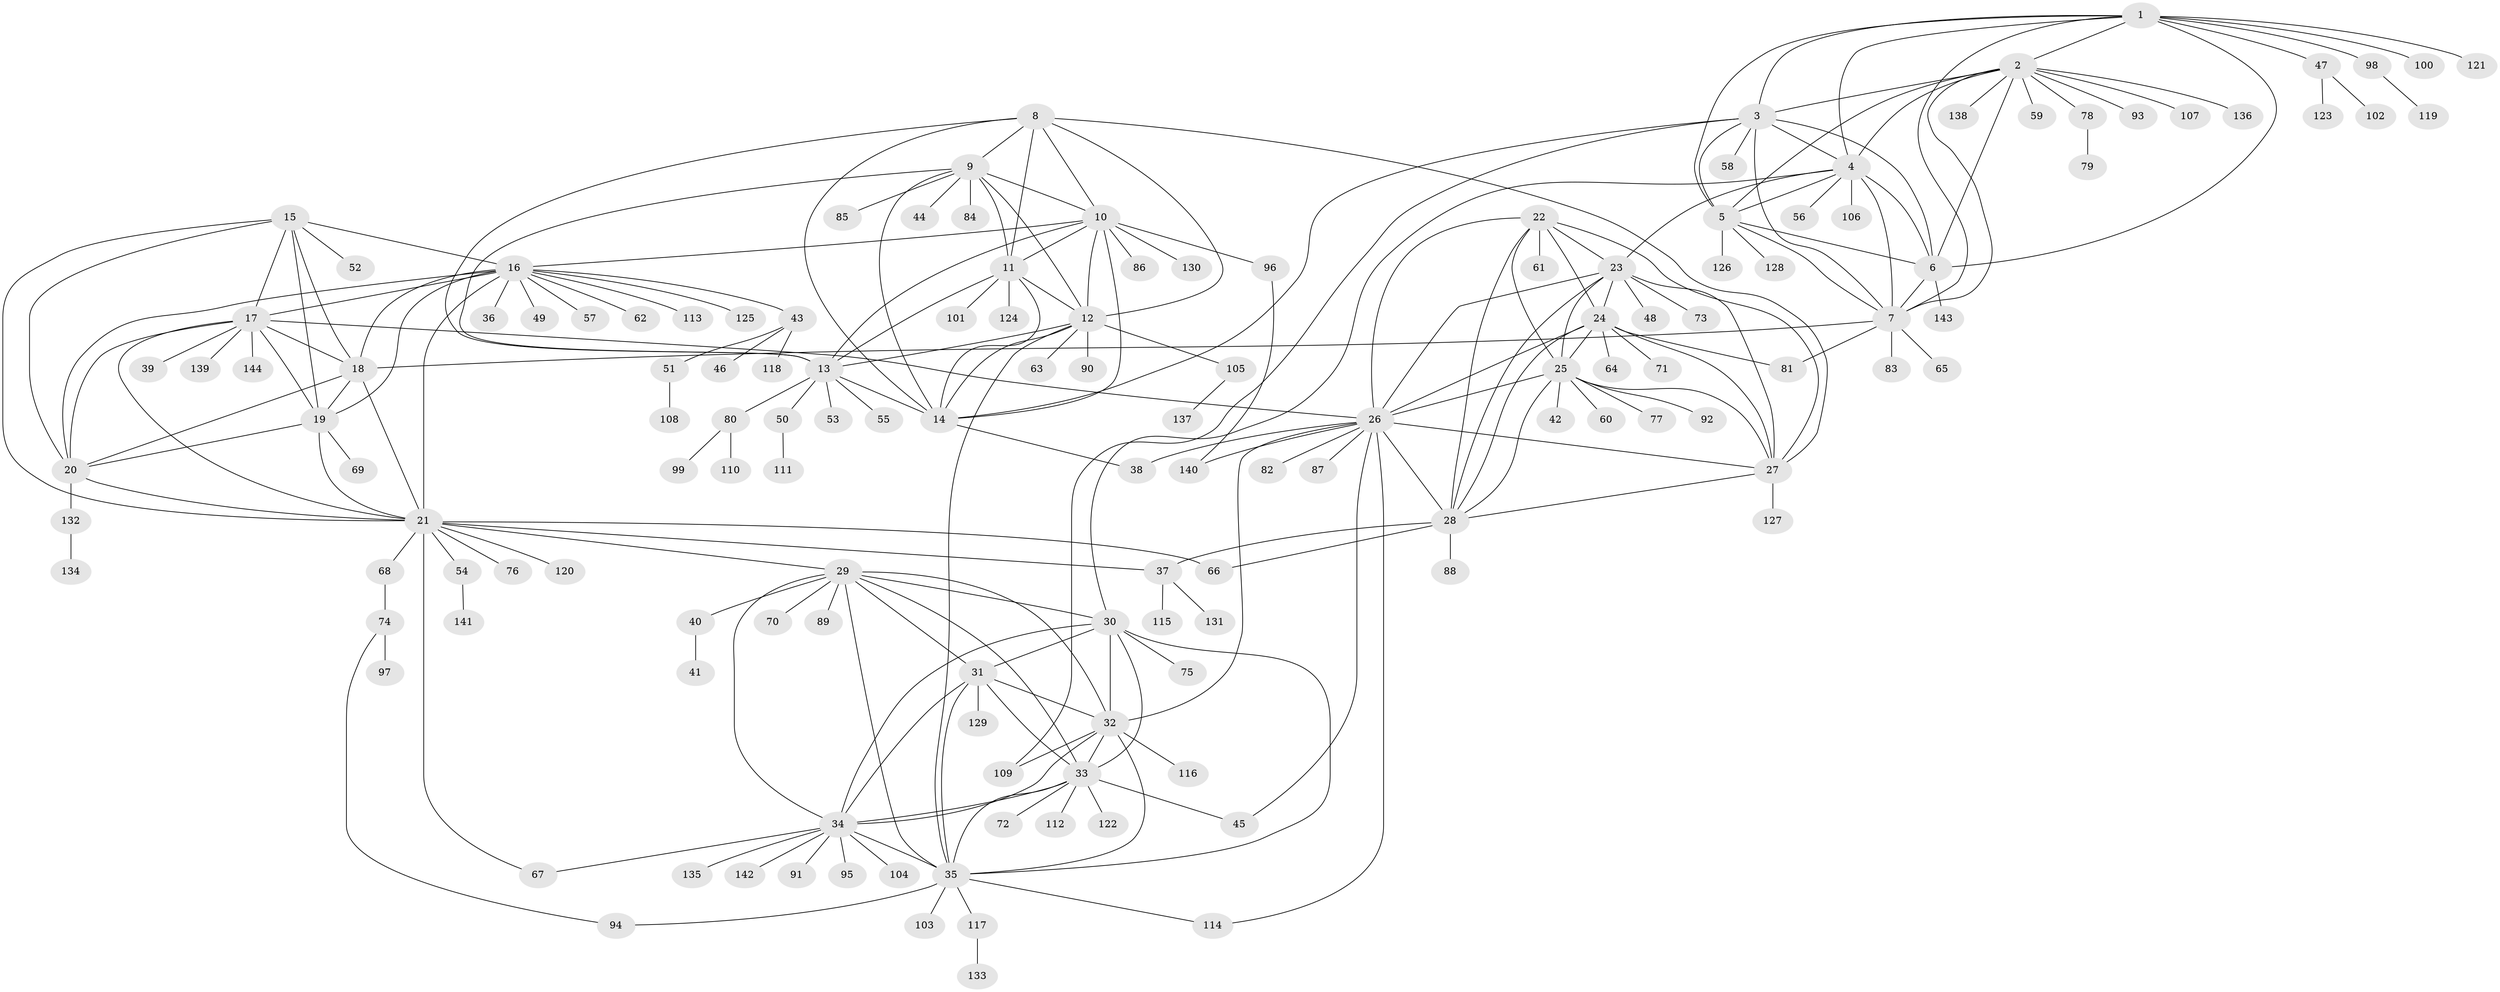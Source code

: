 // Generated by graph-tools (version 1.1) at 2025/50/03/09/25 03:50:26]
// undirected, 144 vertices, 234 edges
graph export_dot {
graph [start="1"]
  node [color=gray90,style=filled];
  1;
  2;
  3;
  4;
  5;
  6;
  7;
  8;
  9;
  10;
  11;
  12;
  13;
  14;
  15;
  16;
  17;
  18;
  19;
  20;
  21;
  22;
  23;
  24;
  25;
  26;
  27;
  28;
  29;
  30;
  31;
  32;
  33;
  34;
  35;
  36;
  37;
  38;
  39;
  40;
  41;
  42;
  43;
  44;
  45;
  46;
  47;
  48;
  49;
  50;
  51;
  52;
  53;
  54;
  55;
  56;
  57;
  58;
  59;
  60;
  61;
  62;
  63;
  64;
  65;
  66;
  67;
  68;
  69;
  70;
  71;
  72;
  73;
  74;
  75;
  76;
  77;
  78;
  79;
  80;
  81;
  82;
  83;
  84;
  85;
  86;
  87;
  88;
  89;
  90;
  91;
  92;
  93;
  94;
  95;
  96;
  97;
  98;
  99;
  100;
  101;
  102;
  103;
  104;
  105;
  106;
  107;
  108;
  109;
  110;
  111;
  112;
  113;
  114;
  115;
  116;
  117;
  118;
  119;
  120;
  121;
  122;
  123;
  124;
  125;
  126;
  127;
  128;
  129;
  130;
  131;
  132;
  133;
  134;
  135;
  136;
  137;
  138;
  139;
  140;
  141;
  142;
  143;
  144;
  1 -- 2;
  1 -- 3;
  1 -- 4;
  1 -- 5;
  1 -- 6;
  1 -- 7;
  1 -- 47;
  1 -- 98;
  1 -- 100;
  1 -- 121;
  2 -- 3;
  2 -- 4;
  2 -- 5;
  2 -- 6;
  2 -- 7;
  2 -- 59;
  2 -- 78;
  2 -- 93;
  2 -- 107;
  2 -- 136;
  2 -- 138;
  3 -- 4;
  3 -- 5;
  3 -- 6;
  3 -- 7;
  3 -- 14;
  3 -- 58;
  3 -- 109;
  4 -- 5;
  4 -- 6;
  4 -- 7;
  4 -- 23;
  4 -- 30;
  4 -- 56;
  4 -- 106;
  5 -- 6;
  5 -- 7;
  5 -- 126;
  5 -- 128;
  6 -- 7;
  6 -- 143;
  7 -- 18;
  7 -- 65;
  7 -- 81;
  7 -- 83;
  8 -- 9;
  8 -- 10;
  8 -- 11;
  8 -- 12;
  8 -- 13;
  8 -- 14;
  8 -- 27;
  9 -- 10;
  9 -- 11;
  9 -- 12;
  9 -- 13;
  9 -- 14;
  9 -- 44;
  9 -- 84;
  9 -- 85;
  10 -- 11;
  10 -- 12;
  10 -- 13;
  10 -- 14;
  10 -- 16;
  10 -- 86;
  10 -- 96;
  10 -- 130;
  11 -- 12;
  11 -- 13;
  11 -- 14;
  11 -- 101;
  11 -- 124;
  12 -- 13;
  12 -- 14;
  12 -- 35;
  12 -- 63;
  12 -- 90;
  12 -- 105;
  13 -- 14;
  13 -- 50;
  13 -- 53;
  13 -- 55;
  13 -- 80;
  14 -- 38;
  15 -- 16;
  15 -- 17;
  15 -- 18;
  15 -- 19;
  15 -- 20;
  15 -- 21;
  15 -- 52;
  16 -- 17;
  16 -- 18;
  16 -- 19;
  16 -- 20;
  16 -- 21;
  16 -- 36;
  16 -- 43;
  16 -- 49;
  16 -- 57;
  16 -- 62;
  16 -- 113;
  16 -- 125;
  17 -- 18;
  17 -- 19;
  17 -- 20;
  17 -- 21;
  17 -- 26;
  17 -- 39;
  17 -- 139;
  17 -- 144;
  18 -- 19;
  18 -- 20;
  18 -- 21;
  19 -- 20;
  19 -- 21;
  19 -- 69;
  20 -- 21;
  20 -- 132;
  21 -- 29;
  21 -- 37;
  21 -- 54;
  21 -- 66;
  21 -- 67;
  21 -- 68;
  21 -- 76;
  21 -- 120;
  22 -- 23;
  22 -- 24;
  22 -- 25;
  22 -- 26;
  22 -- 27;
  22 -- 28;
  22 -- 61;
  23 -- 24;
  23 -- 25;
  23 -- 26;
  23 -- 27;
  23 -- 28;
  23 -- 48;
  23 -- 73;
  24 -- 25;
  24 -- 26;
  24 -- 27;
  24 -- 28;
  24 -- 64;
  24 -- 71;
  24 -- 81;
  25 -- 26;
  25 -- 27;
  25 -- 28;
  25 -- 42;
  25 -- 60;
  25 -- 77;
  25 -- 92;
  26 -- 27;
  26 -- 28;
  26 -- 32;
  26 -- 38;
  26 -- 45;
  26 -- 82;
  26 -- 87;
  26 -- 114;
  26 -- 140;
  27 -- 28;
  27 -- 127;
  28 -- 37;
  28 -- 66;
  28 -- 88;
  29 -- 30;
  29 -- 31;
  29 -- 32;
  29 -- 33;
  29 -- 34;
  29 -- 35;
  29 -- 40;
  29 -- 70;
  29 -- 89;
  30 -- 31;
  30 -- 32;
  30 -- 33;
  30 -- 34;
  30 -- 35;
  30 -- 75;
  31 -- 32;
  31 -- 33;
  31 -- 34;
  31 -- 35;
  31 -- 129;
  32 -- 33;
  32 -- 34;
  32 -- 35;
  32 -- 109;
  32 -- 116;
  33 -- 34;
  33 -- 35;
  33 -- 45;
  33 -- 72;
  33 -- 112;
  33 -- 122;
  34 -- 35;
  34 -- 67;
  34 -- 91;
  34 -- 95;
  34 -- 104;
  34 -- 135;
  34 -- 142;
  35 -- 94;
  35 -- 103;
  35 -- 114;
  35 -- 117;
  37 -- 115;
  37 -- 131;
  40 -- 41;
  43 -- 46;
  43 -- 51;
  43 -- 118;
  47 -- 102;
  47 -- 123;
  50 -- 111;
  51 -- 108;
  54 -- 141;
  68 -- 74;
  74 -- 94;
  74 -- 97;
  78 -- 79;
  80 -- 99;
  80 -- 110;
  96 -- 140;
  98 -- 119;
  105 -- 137;
  117 -- 133;
  132 -- 134;
}
